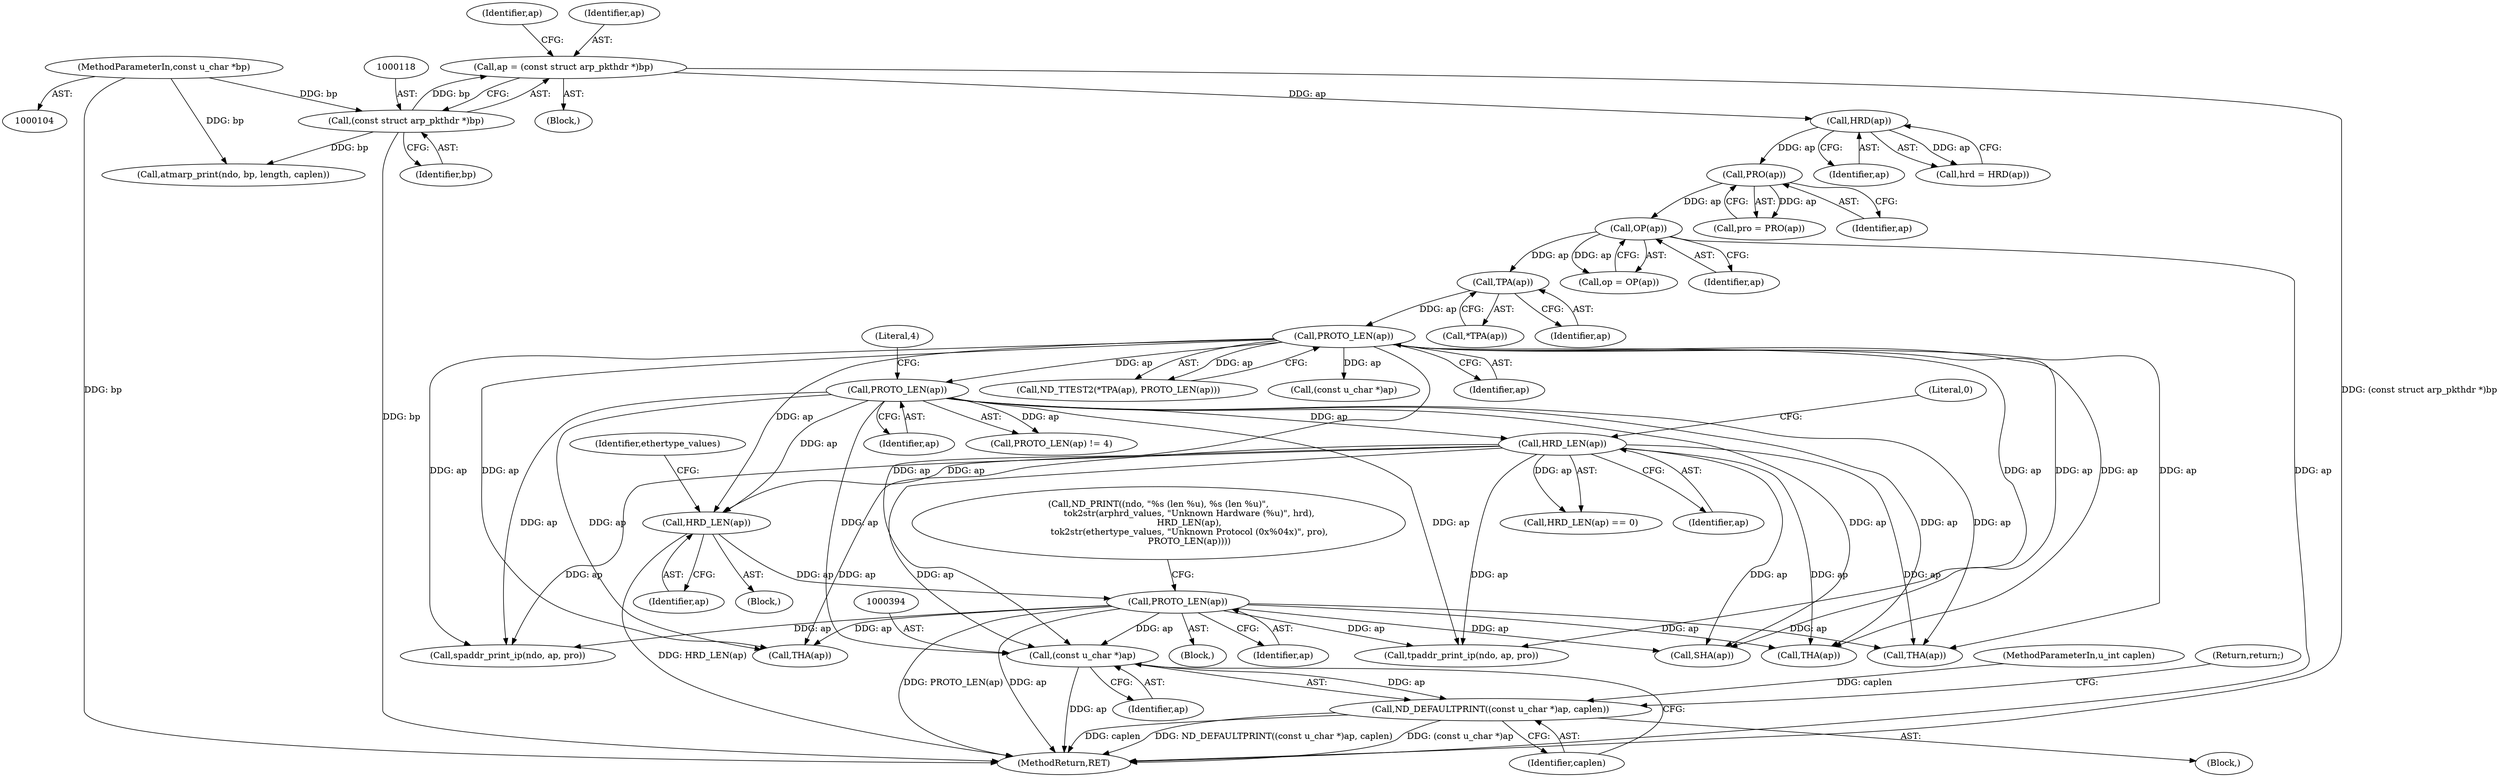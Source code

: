 digraph "0_tcpdump_13ab8d18617d616c7d343530f8a842e7143fb5cc@pointer" {
"1000393" [label="(Call,(const u_char *)ap)"];
"1000227" [label="(Call,PROTO_LEN(ap))"];
"1000220" [label="(Call,HRD_LEN(ap))"];
"1000202" [label="(Call,HRD_LEN(ap))"];
"1000197" [label="(Call,PROTO_LEN(ap))"];
"1000161" [label="(Call,PROTO_LEN(ap))"];
"1000159" [label="(Call,TPA(ap))"];
"1000133" [label="(Call,OP(ap))"];
"1000129" [label="(Call,PRO(ap))"];
"1000125" [label="(Call,HRD(ap))"];
"1000115" [label="(Call,ap = (const struct arp_pkthdr *)bp)"];
"1000117" [label="(Call,(const struct arp_pkthdr *)bp)"];
"1000106" [label="(MethodParameterIn,const u_char *bp)"];
"1000392" [label="(Call,ND_DEFAULTPRINT((const u_char *)ap, caplen))"];
"1000197" [label="(Call,PROTO_LEN(ap))"];
"1000139" [label="(Call,atmarp_print(ndo, bp, length, caplen))"];
"1000126" [label="(Identifier,ap)"];
"1000198" [label="(Identifier,ap)"];
"1000413" [label="(MethodReturn,RET)"];
"1000196" [label="(Call,PROTO_LEN(ap) != 4)"];
"1000224" [label="(Identifier,ethertype_values)"];
"1000220" [label="(Call,HRD_LEN(ap))"];
"1000221" [label="(Identifier,ap)"];
"1000122" [label="(Identifier,ap)"];
"1000294" [label="(Call,spaddr_print_ip(ndo, ap, pro))"];
"1000130" [label="(Identifier,ap)"];
"1000360" [label="(Call,THA(ap))"];
"1000222" [label="(Block,)"];
"1000381" [label="(Call,SHA(ap))"];
"1000157" [label="(Call,ND_TTEST2(*TPA(ap), PROTO_LEN(ap)))"];
"1000117" [label="(Call,(const struct arp_pkthdr *)bp)"];
"1000204" [label="(Literal,0)"];
"1000171" [label="(Call,(const u_char *)ap)"];
"1000109" [label="(Block,)"];
"1000161" [label="(Call,PROTO_LEN(ap))"];
"1000219" [label="(Block,)"];
"1000119" [label="(Identifier,bp)"];
"1000160" [label="(Identifier,ap)"];
"1000108" [label="(MethodParameterIn,u_int caplen)"];
"1000203" [label="(Identifier,ap)"];
"1000393" [label="(Call,(const u_char *)ap)"];
"1000320" [label="(Call,THA(ap))"];
"1000396" [label="(Identifier,caplen)"];
"1000129" [label="(Call,PRO(ap))"];
"1000341" [label="(Call,THA(ap))"];
"1000133" [label="(Call,OP(ap))"];
"1000131" [label="(Call,op = OP(ap))"];
"1000159" [label="(Call,TPA(ap))"];
"1000125" [label="(Call,HRD(ap))"];
"1000162" [label="(Identifier,ap)"];
"1000127" [label="(Call,pro = PRO(ap))"];
"1000106" [label="(MethodParameterIn,const u_char *bp)"];
"1000397" [label="(Return,return;)"];
"1000228" [label="(Identifier,ap)"];
"1000202" [label="(Call,HRD_LEN(ap))"];
"1000116" [label="(Identifier,ap)"];
"1000201" [label="(Call,HRD_LEN(ap) == 0)"];
"1000115" [label="(Call,ap = (const struct arp_pkthdr *)bp)"];
"1000134" [label="(Identifier,ap)"];
"1000260" [label="(Call,tpaddr_print_ip(ndo, ap, pro))"];
"1000209" [label="(Call,ND_PRINT((ndo, \"%s (len %u), %s (len %u)\",\n                      tok2str(arphrd_values, \"Unknown Hardware (%u)\", hrd),\n                      HRD_LEN(ap),\n                      tok2str(ethertype_values, \"Unknown Protocol (0x%04x)\", pro),\n                      PROTO_LEN(ap))))"];
"1000395" [label="(Identifier,ap)"];
"1000158" [label="(Call,*TPA(ap))"];
"1000199" [label="(Literal,4)"];
"1000123" [label="(Call,hrd = HRD(ap))"];
"1000392" [label="(Call,ND_DEFAULTPRINT((const u_char *)ap, caplen))"];
"1000227" [label="(Call,PROTO_LEN(ap))"];
"1000254" [label="(Block,)"];
"1000393" -> "1000392"  [label="AST: "];
"1000393" -> "1000395"  [label="CFG: "];
"1000394" -> "1000393"  [label="AST: "];
"1000395" -> "1000393"  [label="AST: "];
"1000396" -> "1000393"  [label="CFG: "];
"1000393" -> "1000413"  [label="DDG: ap"];
"1000393" -> "1000392"  [label="DDG: ap"];
"1000227" -> "1000393"  [label="DDG: ap"];
"1000202" -> "1000393"  [label="DDG: ap"];
"1000161" -> "1000393"  [label="DDG: ap"];
"1000197" -> "1000393"  [label="DDG: ap"];
"1000227" -> "1000222"  [label="AST: "];
"1000227" -> "1000228"  [label="CFG: "];
"1000228" -> "1000227"  [label="AST: "];
"1000209" -> "1000227"  [label="CFG: "];
"1000227" -> "1000413"  [label="DDG: PROTO_LEN(ap)"];
"1000227" -> "1000413"  [label="DDG: ap"];
"1000220" -> "1000227"  [label="DDG: ap"];
"1000227" -> "1000260"  [label="DDG: ap"];
"1000227" -> "1000294"  [label="DDG: ap"];
"1000227" -> "1000320"  [label="DDG: ap"];
"1000227" -> "1000341"  [label="DDG: ap"];
"1000227" -> "1000360"  [label="DDG: ap"];
"1000227" -> "1000381"  [label="DDG: ap"];
"1000220" -> "1000219"  [label="AST: "];
"1000220" -> "1000221"  [label="CFG: "];
"1000221" -> "1000220"  [label="AST: "];
"1000224" -> "1000220"  [label="CFG: "];
"1000220" -> "1000413"  [label="DDG: HRD_LEN(ap)"];
"1000202" -> "1000220"  [label="DDG: ap"];
"1000161" -> "1000220"  [label="DDG: ap"];
"1000197" -> "1000220"  [label="DDG: ap"];
"1000202" -> "1000201"  [label="AST: "];
"1000202" -> "1000203"  [label="CFG: "];
"1000203" -> "1000202"  [label="AST: "];
"1000204" -> "1000202"  [label="CFG: "];
"1000202" -> "1000201"  [label="DDG: ap"];
"1000197" -> "1000202"  [label="DDG: ap"];
"1000202" -> "1000260"  [label="DDG: ap"];
"1000202" -> "1000294"  [label="DDG: ap"];
"1000202" -> "1000320"  [label="DDG: ap"];
"1000202" -> "1000341"  [label="DDG: ap"];
"1000202" -> "1000360"  [label="DDG: ap"];
"1000202" -> "1000381"  [label="DDG: ap"];
"1000197" -> "1000196"  [label="AST: "];
"1000197" -> "1000198"  [label="CFG: "];
"1000198" -> "1000197"  [label="AST: "];
"1000199" -> "1000197"  [label="CFG: "];
"1000197" -> "1000196"  [label="DDG: ap"];
"1000161" -> "1000197"  [label="DDG: ap"];
"1000197" -> "1000260"  [label="DDG: ap"];
"1000197" -> "1000294"  [label="DDG: ap"];
"1000197" -> "1000320"  [label="DDG: ap"];
"1000197" -> "1000341"  [label="DDG: ap"];
"1000197" -> "1000360"  [label="DDG: ap"];
"1000197" -> "1000381"  [label="DDG: ap"];
"1000161" -> "1000157"  [label="AST: "];
"1000161" -> "1000162"  [label="CFG: "];
"1000162" -> "1000161"  [label="AST: "];
"1000157" -> "1000161"  [label="CFG: "];
"1000161" -> "1000157"  [label="DDG: ap"];
"1000159" -> "1000161"  [label="DDG: ap"];
"1000161" -> "1000171"  [label="DDG: ap"];
"1000161" -> "1000260"  [label="DDG: ap"];
"1000161" -> "1000294"  [label="DDG: ap"];
"1000161" -> "1000320"  [label="DDG: ap"];
"1000161" -> "1000341"  [label="DDG: ap"];
"1000161" -> "1000360"  [label="DDG: ap"];
"1000161" -> "1000381"  [label="DDG: ap"];
"1000159" -> "1000158"  [label="AST: "];
"1000159" -> "1000160"  [label="CFG: "];
"1000160" -> "1000159"  [label="AST: "];
"1000158" -> "1000159"  [label="CFG: "];
"1000133" -> "1000159"  [label="DDG: ap"];
"1000133" -> "1000131"  [label="AST: "];
"1000133" -> "1000134"  [label="CFG: "];
"1000134" -> "1000133"  [label="AST: "];
"1000131" -> "1000133"  [label="CFG: "];
"1000133" -> "1000413"  [label="DDG: ap"];
"1000133" -> "1000131"  [label="DDG: ap"];
"1000129" -> "1000133"  [label="DDG: ap"];
"1000129" -> "1000127"  [label="AST: "];
"1000129" -> "1000130"  [label="CFG: "];
"1000130" -> "1000129"  [label="AST: "];
"1000127" -> "1000129"  [label="CFG: "];
"1000129" -> "1000127"  [label="DDG: ap"];
"1000125" -> "1000129"  [label="DDG: ap"];
"1000125" -> "1000123"  [label="AST: "];
"1000125" -> "1000126"  [label="CFG: "];
"1000126" -> "1000125"  [label="AST: "];
"1000123" -> "1000125"  [label="CFG: "];
"1000125" -> "1000123"  [label="DDG: ap"];
"1000115" -> "1000125"  [label="DDG: ap"];
"1000115" -> "1000109"  [label="AST: "];
"1000115" -> "1000117"  [label="CFG: "];
"1000116" -> "1000115"  [label="AST: "];
"1000117" -> "1000115"  [label="AST: "];
"1000122" -> "1000115"  [label="CFG: "];
"1000115" -> "1000413"  [label="DDG: (const struct arp_pkthdr *)bp"];
"1000117" -> "1000115"  [label="DDG: bp"];
"1000117" -> "1000119"  [label="CFG: "];
"1000118" -> "1000117"  [label="AST: "];
"1000119" -> "1000117"  [label="AST: "];
"1000117" -> "1000413"  [label="DDG: bp"];
"1000106" -> "1000117"  [label="DDG: bp"];
"1000117" -> "1000139"  [label="DDG: bp"];
"1000106" -> "1000104"  [label="AST: "];
"1000106" -> "1000413"  [label="DDG: bp"];
"1000106" -> "1000139"  [label="DDG: bp"];
"1000392" -> "1000254"  [label="AST: "];
"1000392" -> "1000396"  [label="CFG: "];
"1000396" -> "1000392"  [label="AST: "];
"1000397" -> "1000392"  [label="CFG: "];
"1000392" -> "1000413"  [label="DDG: caplen"];
"1000392" -> "1000413"  [label="DDG: ND_DEFAULTPRINT((const u_char *)ap, caplen)"];
"1000392" -> "1000413"  [label="DDG: (const u_char *)ap"];
"1000108" -> "1000392"  [label="DDG: caplen"];
}
